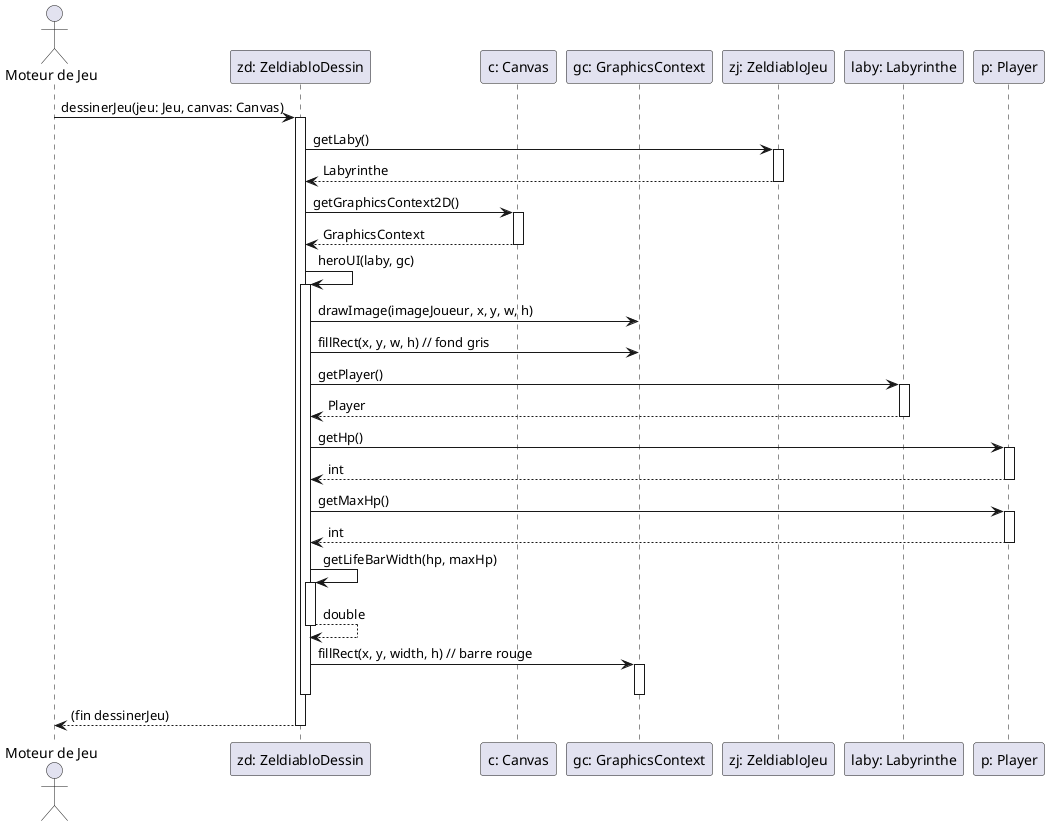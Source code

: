 @startuml
actor "Moteur de Jeu" as Moteur
participant "zd: ZeldiabloDessin" as ZD
participant "c: Canvas" as Canvas
participant "gc: GraphicsContext" as GC
participant "zj: ZeldiabloJeu" as ZJ
participant "laby: Labyrinthe" as Laby
participant "p: Player" as Player

Moteur -> ZD : dessinerJeu(jeu: Jeu, canvas: Canvas)
activate ZD

ZD -> ZJ : getLaby()
activate ZJ
ZJ --> ZD : Labyrinthe
deactivate ZJ

ZD -> Canvas : getGraphicsContext2D()
activate Canvas
Canvas --> ZD : GraphicsContext
deactivate Canvas

ZD -> ZD : heroUI(laby, gc)
activate ZD

ZD -> GC : drawImage(imageJoueur, x, y, w, h)

ZD -> GC : fillRect(x, y, w, h) // fond gris


ZD -> Laby : getPlayer()
activate Laby
Laby --> ZD : Player
deactivate Laby

ZD -> Player : getHp()
activate Player
Player --> ZD : int
deactivate Player

ZD -> Player : getMaxHp()
activate Player
Player --> ZD : int
deactivate Player

ZD -> ZD : getLifeBarWidth(hp, maxHp)
activate ZD
ZD --> ZD : double
deactivate ZD

ZD -> GC : fillRect(x, y, width, h) // barre rouge
activate GC
deactivate GC

deactivate ZD

ZD --> Moteur : (fin dessinerJeu)
deactivate ZD
@enduml